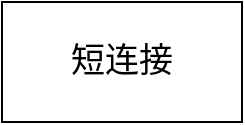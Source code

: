 <mxfile version="24.3.1" type="github">
  <diagram name="第 1 页" id="JrZcb2FfBS-4f41keWAa">
    <mxGraphModel dx="1050" dy="541" grid="1" gridSize="10" guides="1" tooltips="1" connect="1" arrows="1" fold="1" page="1" pageScale="1" pageWidth="827" pageHeight="1169" math="0" shadow="0">
      <root>
        <mxCell id="0" />
        <mxCell id="1" parent="0" />
        <mxCell id="HXygmT36wQyQcuclY8-q-1" value="&lt;font style=&quot;font-size: 17px;&quot;&gt;短连接&lt;/font&gt;" style="rounded=0;whiteSpace=wrap;html=1;" vertex="1" parent="1">
          <mxGeometry x="200" y="200" width="120" height="60" as="geometry" />
        </mxCell>
      </root>
    </mxGraphModel>
  </diagram>
</mxfile>
